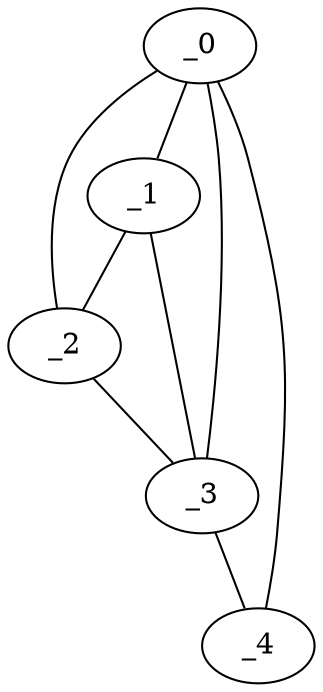 graph "obj2__355.gxl" {
	_0	 [x=39,
		y=12];
	_1	 [x=44,
		y=7];
	_0 -- _1	 [valence=2];
	_2	 [x=45,
		y=2];
	_0 -- _2	 [valence=1];
	_3	 [x=51,
		y=4];
	_0 -- _3	 [valence=1];
	_4	 [x=62,
		y=67];
	_0 -- _4	 [valence=1];
	_1 -- _2	 [valence=1];
	_1 -- _3	 [valence=2];
	_2 -- _3	 [valence=1];
	_3 -- _4	 [valence=1];
}
